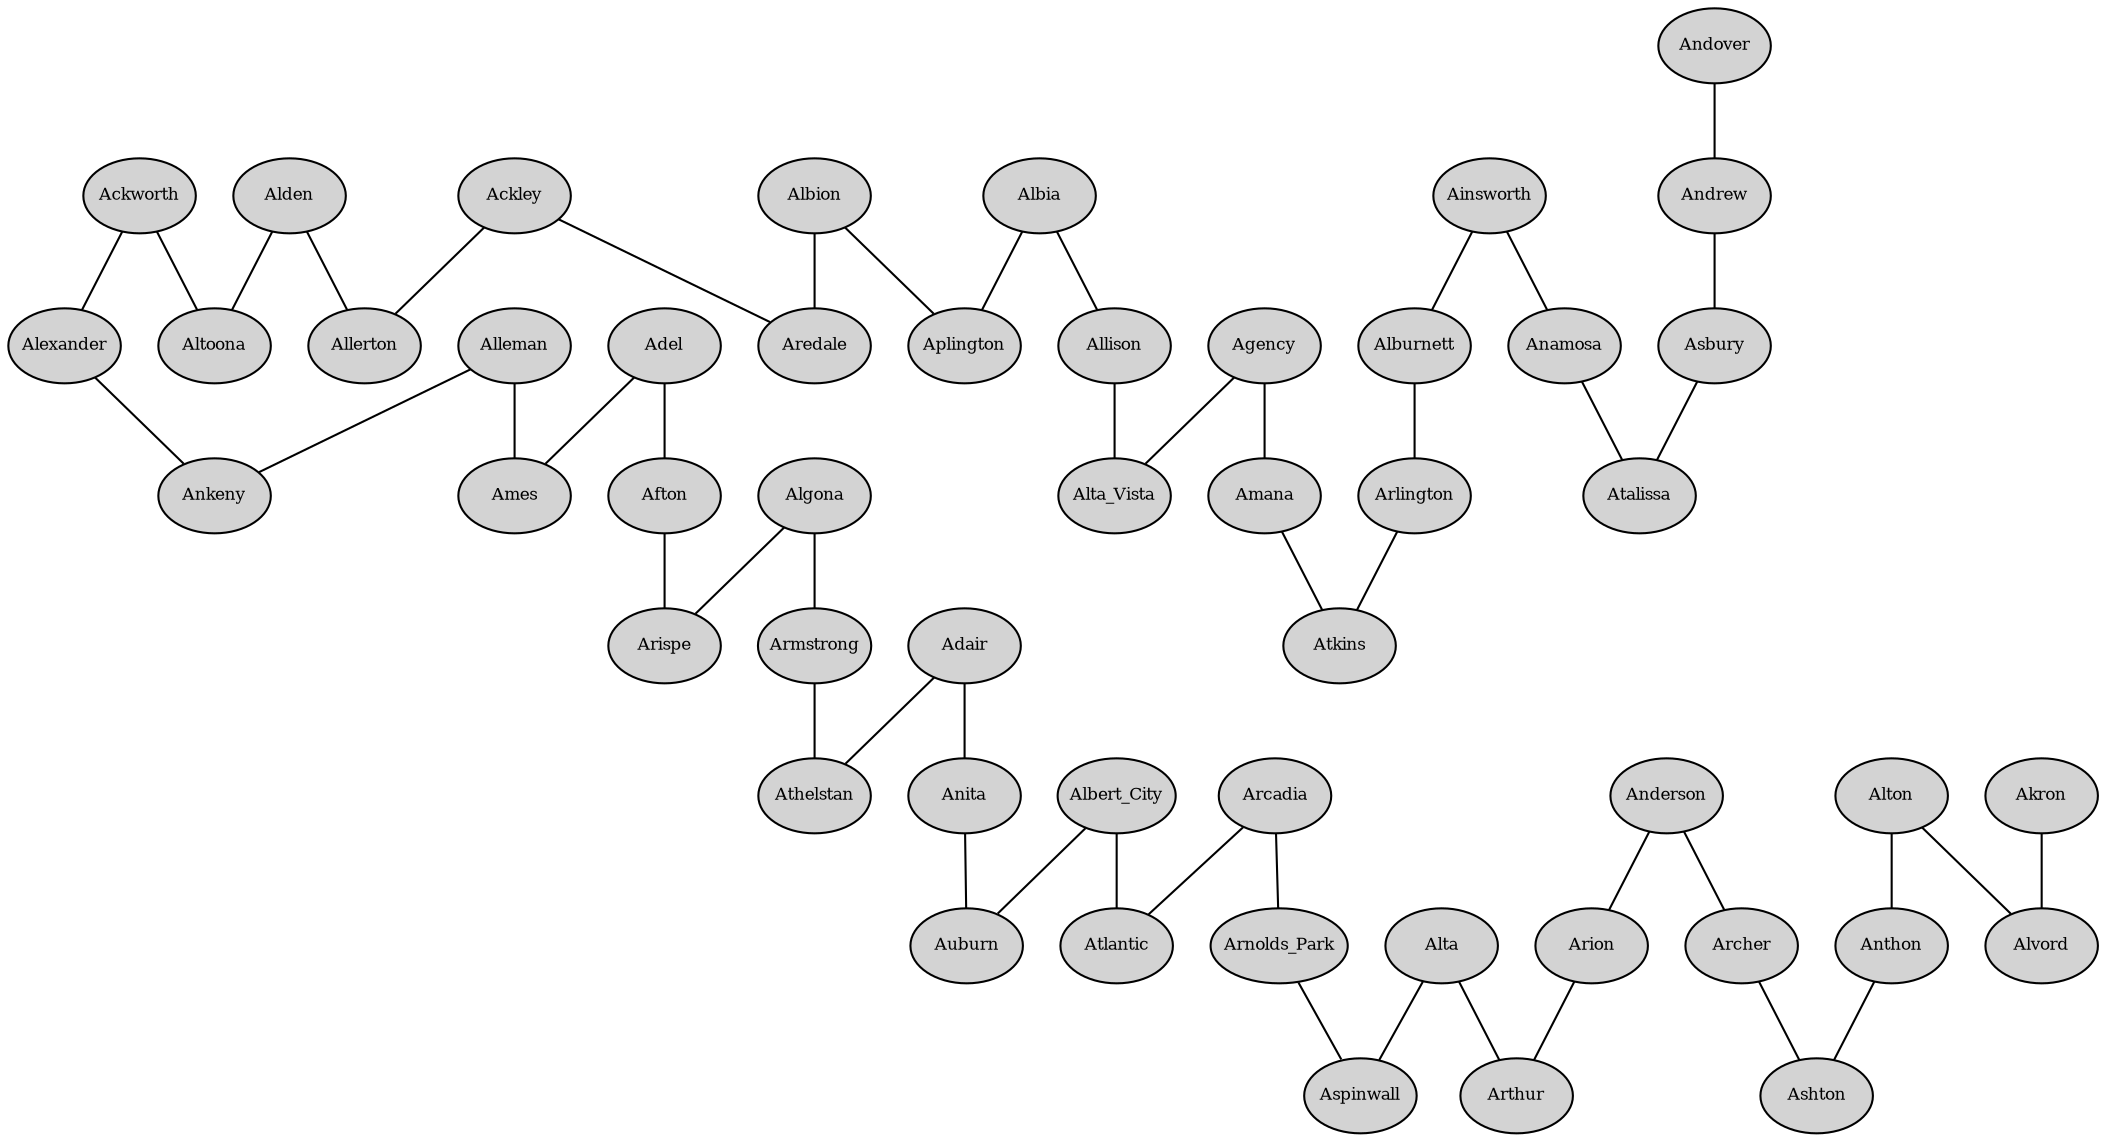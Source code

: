 graph geometric_spanner_greedy_spanner {
outputorder=edgesfirst;
node[fontsize=8, style=filled, margin="0.05,0.03"];
Ackley [pos="212.758,-465.261!"];
Ackworth [pos="206.835,-467.364!"];
Adair [pos="207.501,-473.215!"];
Adel [pos="208.072,-470.087!"];
Afton [pos="205.137,-470.99!"];
Agency [pos="204.975,-461.534!"];
Ainsworth [pos="206.445,-457.762!"];
Akron [pos="214.144,-482.797!"];
Albert_City [pos="213.91,-474.743!"];
Albia [pos="205.133,-464.029!"];
Albion [pos="210.562,-464.943!"];
Alburnett [pos="210.742,-458.093!"];
Alden [pos="212.601,-466.88!"];
Alexander [pos="214.029,-467.383!"];
Algona [pos="215.35,-471.165!"];
Alleman [pos="209.1,-468.058!"];
Allerton [pos="203.532,-466.826!"];
Allison [pos="213.764,-463.976!"];
Alta [pos="213.368,-476.453!"];
Alta_Vista [pos="215.993,-462.086!"];
Alton [pos="214.937,-480.053!"];
Altoona [pos="208.221,-467.323!"];
Alvord [pos="216.711,-481.506!"];
Amana [pos="209,-459.354!"];
Ames [pos="210.174,-468.1!"];
Anamosa [pos="210.542,-456.426!"];
Anderson [pos="204.007,-478.021!"];
Andover [pos="209.896,-451.259!"];
Andrew [pos="210.768,-452.962!"];
Anita [pos="207.226,-473.823!"];
Ankeny [pos="208.649,-468.029!"];
Anthon [pos="211.942,-479.333!"];
Aplington [pos="212.921,-464.422!"];
Arcadia [pos="210.436,-475.231!"];
Archer [pos="215.576,-478.729!"];
Aredale [pos="214.165,-465.027!"];
Arion [pos="209.746,-477.318!"];
Arispe [pos="204.747,-471.096!"];
Arlington [pos="213.746,-458.356!"];
Armstrong [pos="216.98,-472.392!"];
Arnolds_Park [pos="216.864,-475.619!"];
Arthur [pos="211.674,-476.738!"];
Asbury [pos="212.572,-453.758!"];
Ashton [pos="216.557,-478.956!"];
Aspinwall [pos="209.56,-475.678!"];
Atalissa [pos="207.856,-455.83!"];
Athelstan [pos="202.861,-472.711!"];
Atkins [pos="209.985,-459.311!"];
Atlantic [pos="207.018,-475.069!"];
Auburn [pos="211.257,-474.389!"];
Ackley -- Aredale
Ackley -- Allerton
Ackworth -- Altoona
Ackworth -- Alexander
Adair -- Athelstan
Adair -- Anita
Adel -- Ames
Adel -- Afton
Afton -- Arispe
Agency -- Amana
Agency -- Alta_Vista
Ainsworth -- Anamosa
Ainsworth -- Alburnett
Akron -- Alvord
Albert_City -- Auburn
Albert_City -- Atlantic
Albia -- Allison
Albia -- Aplington
Albion -- Aplington
Albion -- Aredale
Alburnett -- Arlington
Alden -- Allerton
Alden -- Altoona
Alexander -- Ankeny
Algona -- Arispe
Algona -- Armstrong
Alleman -- Ankeny
Alleman -- Ames
Allison -- Alta_Vista
Alta -- Aspinwall
Alta -- Arthur
Alton -- Anthon
Alton -- Alvord
Amana -- Atkins
Anamosa -- Atalissa
Anderson -- Arion
Anderson -- Archer
Andover -- Andrew
Andrew -- Asbury
Anita -- Auburn
Anthon -- Ashton
Arcadia -- Atlantic
Arcadia -- Arnolds_Park
Archer -- Ashton
Arion -- Arthur
Arlington -- Atkins
Armstrong -- Athelstan
Arnolds_Park -- Aspinwall
Asbury -- Atalissa
}
